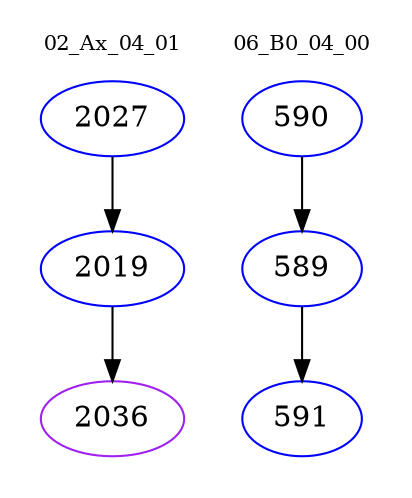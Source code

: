 digraph{
subgraph cluster_0 {
color = white
label = "02_Ax_04_01";
fontsize=10;
T0_2027 [label="2027", color="blue"]
T0_2027 -> T0_2019 [color="black"]
T0_2019 [label="2019", color="blue"]
T0_2019 -> T0_2036 [color="black"]
T0_2036 [label="2036", color="purple"]
}
subgraph cluster_1 {
color = white
label = "06_B0_04_00";
fontsize=10;
T1_590 [label="590", color="blue"]
T1_590 -> T1_589 [color="black"]
T1_589 [label="589", color="blue"]
T1_589 -> T1_591 [color="black"]
T1_591 [label="591", color="blue"]
}
}

